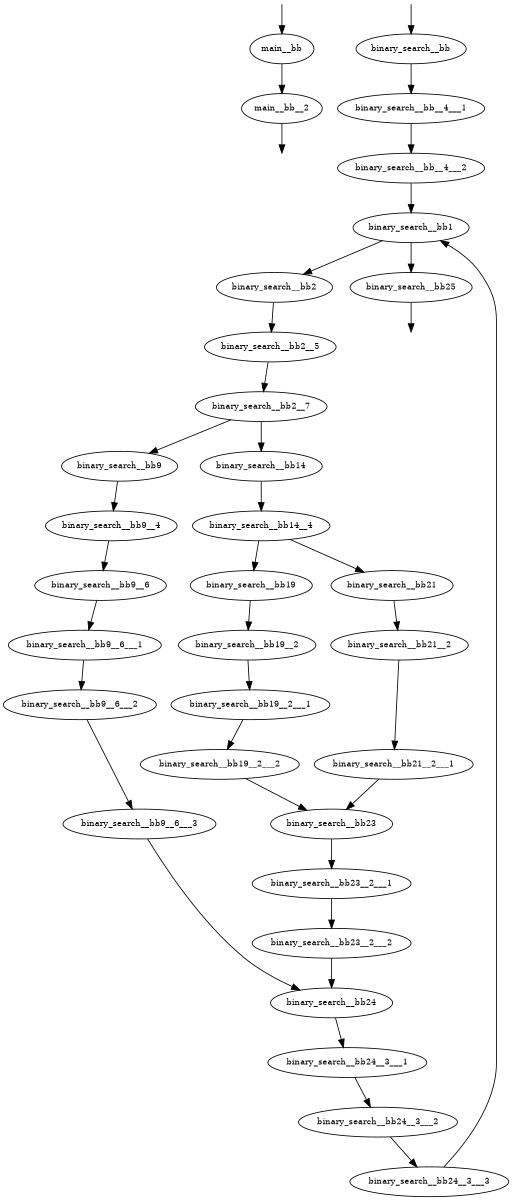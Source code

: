 digraph CFG {
size="10,8"
rankdir="TB"
orientation="portrait"
fontsize=10;
   subgraph "main" {
   "main0"[label="main__bb",fontsize=10,width=0.01]
   "main1"[label="main__bb__2",fontsize=10,width=0.01]
   "main0" -> "main1"
   "main_entry" [label="",color="white",height="0.01",fontsize=10,width=0.01]
   "main_entry" -> "main0"
   "main_exit" [label="",color="white",fontsize=10,width=0.01]
   "main1" -> "main_exit"
}
   subgraph "binary_search" {
   "binary_search0"[label="binary_search__bb",fontsize=10,width=0.01]
   "binary_search1"[label="binary_search__bb__4___1",fontsize=10,width=0.01]
   "binary_search2"[label="binary_search__bb__4___2",fontsize=10,width=0.01]
   "binary_search3"[label="binary_search__bb1",fontsize=10,width=0.01]
   "binary_search4"[label="binary_search__bb2",fontsize=10,width=0.01]
   "binary_search5"[label="binary_search__bb2__5",fontsize=10,width=0.01]
   "binary_search6"[label="binary_search__bb2__7",fontsize=10,width=0.01]
   "binary_search7"[label="binary_search__bb9",fontsize=10,width=0.01]
   "binary_search8"[label="binary_search__bb9__4",fontsize=10,width=0.01]
   "binary_search9"[label="binary_search__bb9__6",fontsize=10,width=0.01]
   "binary_search10"[label="binary_search__bb9__6___1",fontsize=10,width=0.01]
   "binary_search11"[label="binary_search__bb9__6___2",fontsize=10,width=0.01]
   "binary_search12"[label="binary_search__bb9__6___3",fontsize=10,width=0.01]
   "binary_search13"[label="binary_search__bb14",fontsize=10,width=0.01]
   "binary_search14"[label="binary_search__bb14__4",fontsize=10,width=0.01]
   "binary_search15"[label="binary_search__bb19",fontsize=10,width=0.01]
   "binary_search16"[label="binary_search__bb19__2",fontsize=10,width=0.01]
   "binary_search17"[label="binary_search__bb19__2___1",fontsize=10,width=0.01]
   "binary_search18"[label="binary_search__bb19__2___2",fontsize=10,width=0.01]
   "binary_search19"[label="binary_search__bb21",fontsize=10,width=0.01]
   "binary_search20"[label="binary_search__bb21__2",fontsize=10,width=0.01]
   "binary_search21"[label="binary_search__bb21__2___1",fontsize=10,width=0.01]
   "binary_search22"[label="binary_search__bb23",fontsize=10,width=0.01]
   "binary_search23"[label="binary_search__bb23__2___1",fontsize=10,width=0.01]
   "binary_search24"[label="binary_search__bb23__2___2",fontsize=10,width=0.01]
   "binary_search25"[label="binary_search__bb24",fontsize=10,width=0.01]
   "binary_search26"[label="binary_search__bb24__3___1",fontsize=10,width=0.01]
   "binary_search27"[label="binary_search__bb24__3___2",fontsize=10,width=0.01]
   "binary_search28"[label="binary_search__bb24__3___3",fontsize=10,width=0.01]
   "binary_search29"[label="binary_search__bb25",fontsize=10,width=0.01]
   "binary_search0" -> "binary_search1"
   "binary_search1" -> "binary_search2"
   "binary_search2" -> "binary_search3"
   "binary_search3" -> "binary_search29"
   "binary_search3" -> "binary_search4"
   "binary_search4" -> "binary_search5"
   "binary_search5" -> "binary_search6"
   "binary_search6" -> "binary_search7"
   "binary_search6" -> "binary_search13"
   "binary_search7" -> "binary_search8"
   "binary_search8" -> "binary_search9"
   "binary_search9" -> "binary_search10"
   "binary_search10" -> "binary_search11"
   "binary_search11" -> "binary_search12"
   "binary_search12" -> "binary_search25"
   "binary_search13" -> "binary_search14"
   "binary_search14" -> "binary_search15"
   "binary_search14" -> "binary_search19"
   "binary_search15" -> "binary_search16"
   "binary_search16" -> "binary_search17"
   "binary_search17" -> "binary_search18"
   "binary_search18" -> "binary_search22"
   "binary_search19" -> "binary_search20"
   "binary_search20" -> "binary_search21"
   "binary_search21" -> "binary_search22"
   "binary_search22" -> "binary_search23"
   "binary_search23" -> "binary_search24"
   "binary_search24" -> "binary_search25"
   "binary_search25" -> "binary_search26"
   "binary_search26" -> "binary_search27"
   "binary_search27" -> "binary_search28"
   "binary_search28" -> "binary_search3"
   "binary_search_entry" [label="",color="white",height="0.01",fontsize=10,width=0.01]
   "binary_search_entry" -> "binary_search0"
   "binary_search_exit" [label="",color="white",fontsize=10,width=0.01]
   "binary_search29" -> "binary_search_exit"
}
}
